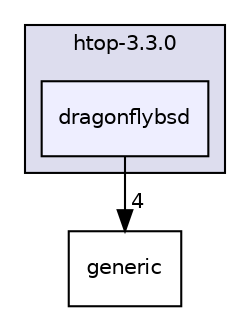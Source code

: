 digraph "linux/download/htop-3.3.0/dragonflybsd" {
  compound=true
  node [ fontsize="10", fontname="Helvetica"];
  edge [ labelfontsize="10", labelfontname="Helvetica"];
  subgraph clusterdir_b932c5e19070f08215315961f36cd8a5 {
    graph [ bgcolor="#ddddee", pencolor="black", label="htop-3.3.0" fontname="Helvetica", fontsize="10", URL="dir_b932c5e19070f08215315961f36cd8a5.html"]
  dir_a93b74f19802e6257af30b2b96aec112 [shape=box, label="dragonflybsd", style="filled", fillcolor="#eeeeff", pencolor="black", URL="dir_a93b74f19802e6257af30b2b96aec112.html"];
  }
  dir_9d543c6ce8c2289cd55a6f73485c93f1 [shape=box label="generic" URL="dir_9d543c6ce8c2289cd55a6f73485c93f1.html"];
  dir_a93b74f19802e6257af30b2b96aec112->dir_9d543c6ce8c2289cd55a6f73485c93f1 [headlabel="4", labeldistance=1.5 headhref="dir_000015_000023.html"];
}
